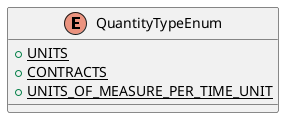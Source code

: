 @startuml

    enum QuantityTypeEnum [[QuantityTypeEnum.html]] {
        {static} +UNITS
        {static} +CONTRACTS
        {static} +UNITS_OF_MEASURE_PER_TIME_UNIT
    }

@enduml
